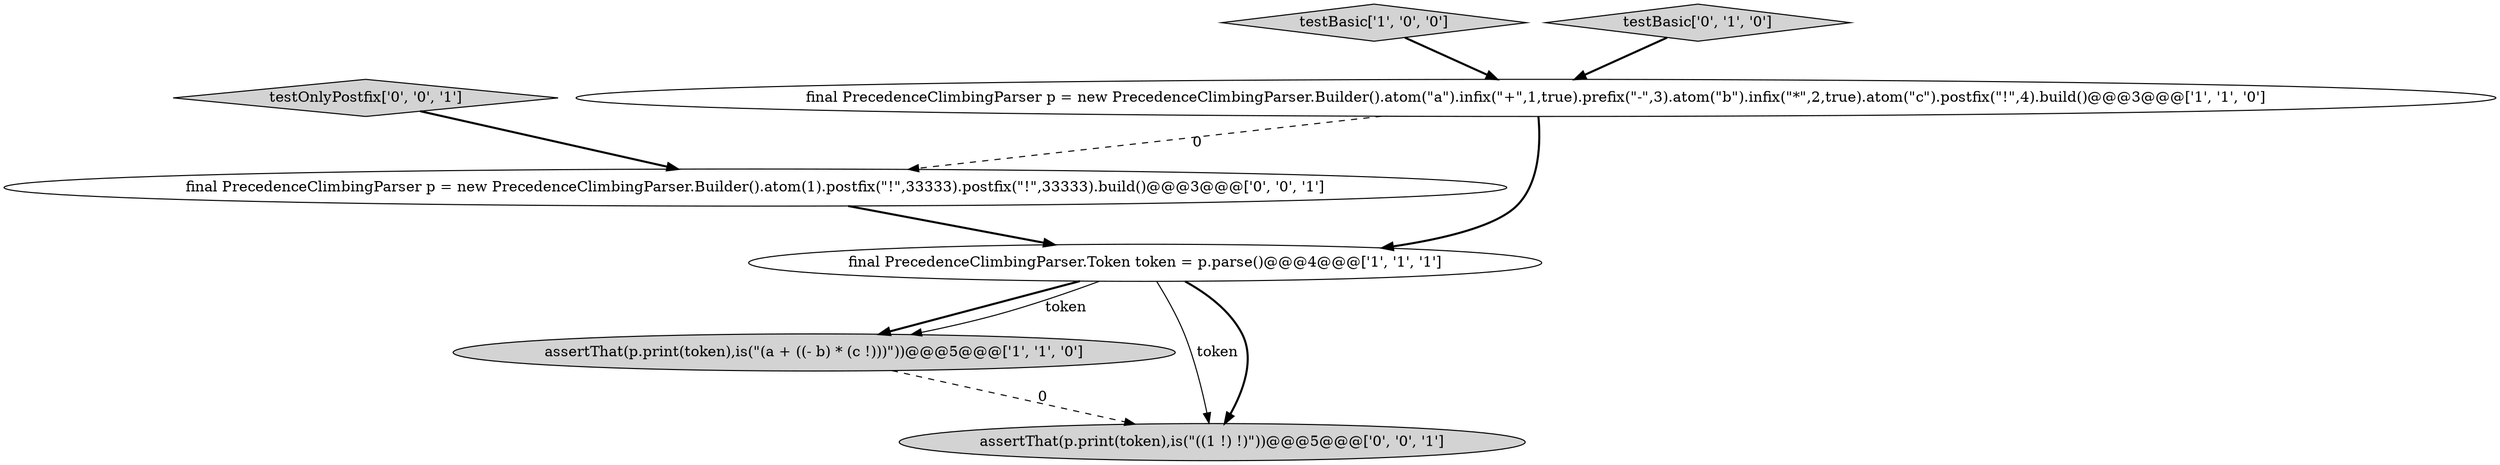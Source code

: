 digraph {
1 [style = filled, label = "final PrecedenceClimbingParser.Token token = p.parse()@@@4@@@['1', '1', '1']", fillcolor = white, shape = ellipse image = "AAA0AAABBB1BBB"];
2 [style = filled, label = "testBasic['1', '0', '0']", fillcolor = lightgray, shape = diamond image = "AAA0AAABBB1BBB"];
6 [style = filled, label = "final PrecedenceClimbingParser p = new PrecedenceClimbingParser.Builder().atom(1).postfix(\"!\",33333).postfix(\"!\",33333).build()@@@3@@@['0', '0', '1']", fillcolor = white, shape = ellipse image = "AAA0AAABBB3BBB"];
5 [style = filled, label = "testOnlyPostfix['0', '0', '1']", fillcolor = lightgray, shape = diamond image = "AAA0AAABBB3BBB"];
0 [style = filled, label = "final PrecedenceClimbingParser p = new PrecedenceClimbingParser.Builder().atom(\"a\").infix(\"+\",1,true).prefix(\"-\",3).atom(\"b\").infix(\"*\",2,true).atom(\"c\").postfix(\"!\",4).build()@@@3@@@['1', '1', '0']", fillcolor = white, shape = ellipse image = "AAA0AAABBB1BBB"];
4 [style = filled, label = "testBasic['0', '1', '0']", fillcolor = lightgray, shape = diamond image = "AAA0AAABBB2BBB"];
3 [style = filled, label = "assertThat(p.print(token),is(\"(a + ((- b) * (c !)))\"))@@@5@@@['1', '1', '0']", fillcolor = lightgray, shape = ellipse image = "AAA0AAABBB1BBB"];
7 [style = filled, label = "assertThat(p.print(token),is(\"((1 !) !)\"))@@@5@@@['0', '0', '1']", fillcolor = lightgray, shape = ellipse image = "AAA0AAABBB3BBB"];
1->3 [style = bold, label=""];
6->1 [style = bold, label=""];
1->7 [style = solid, label="token"];
2->0 [style = bold, label=""];
5->6 [style = bold, label=""];
1->3 [style = solid, label="token"];
3->7 [style = dashed, label="0"];
1->7 [style = bold, label=""];
0->1 [style = bold, label=""];
4->0 [style = bold, label=""];
0->6 [style = dashed, label="0"];
}
